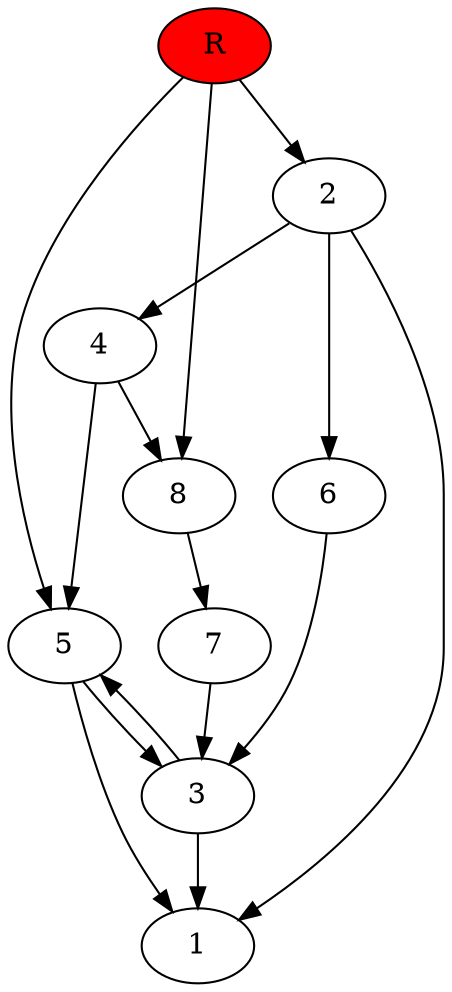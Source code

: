 digraph prb25878 {
	1
	2
	3
	4
	5
	6
	7
	8
	R [fillcolor="#ff0000" style=filled]
	2 -> 1
	2 -> 4
	2 -> 6
	3 -> 1
	3 -> 5
	4 -> 5
	4 -> 8
	5 -> 1
	5 -> 3
	6 -> 3
	7 -> 3
	8 -> 7
	R -> 2
	R -> 5
	R -> 8
}
